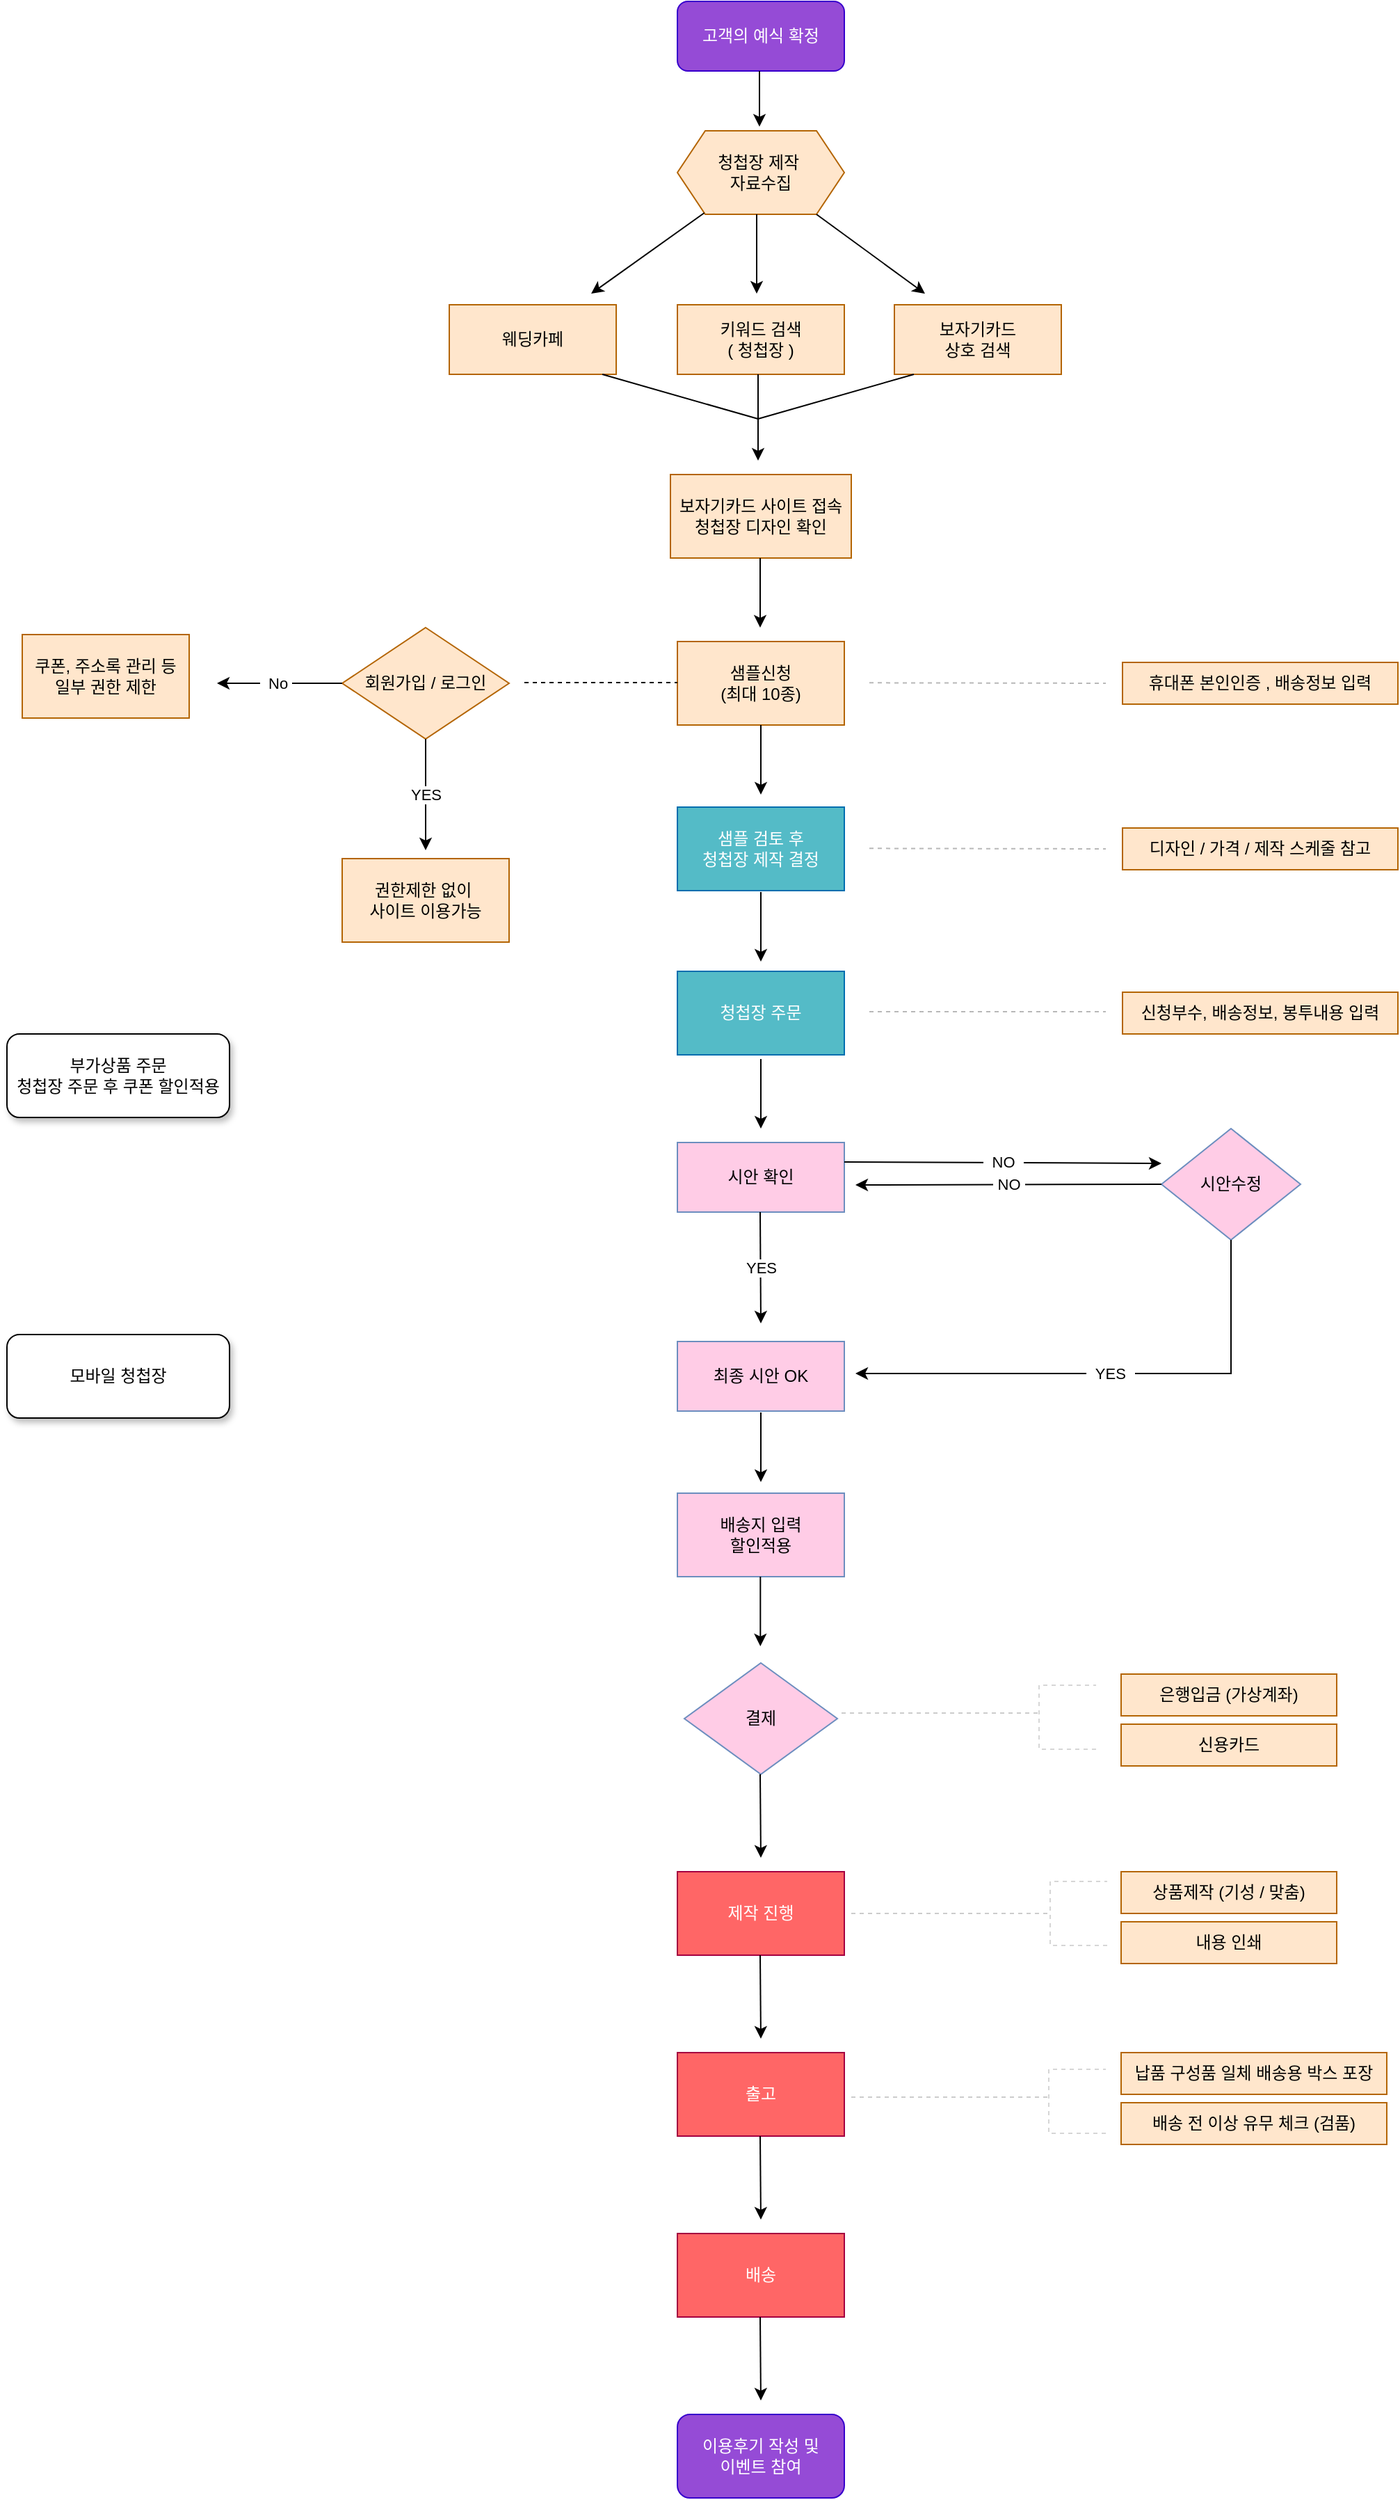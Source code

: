 <mxfile version="16.2.4" type="github">
  <diagram id="RwgmKmacjplYaZAbFEFn" name="Page-1">
    <mxGraphModel dx="1904" dy="1021" grid="1" gridSize="10" guides="1" tooltips="1" connect="1" arrows="1" fold="1" page="1" pageScale="1" pageWidth="1169" pageHeight="827" math="0" shadow="0">
      <root>
        <mxCell id="0" />
        <mxCell id="1" parent="0" />
        <mxCell id="7bloHGnxtMLxi0LwxBwS-1" value="고객의 예식 확정" style="rounded=1;whiteSpace=wrap;html=1;fillColor=#954BD6;strokeColor=#3700CC;fontColor=#ffffff;" parent="1" vertex="1">
          <mxGeometry x="522" y="40" width="120" height="50" as="geometry" />
        </mxCell>
        <mxCell id="7bloHGnxtMLxi0LwxBwS-2" value="청첩장 제작&amp;nbsp;&lt;br&gt;자료수집" style="shape=hexagon;perimeter=hexagonPerimeter2;whiteSpace=wrap;html=1;fixedSize=1;fillColor=#FFE6CC;strokeColor=#b46504;gradientColor=none;" parent="1" vertex="1">
          <mxGeometry x="522" y="133" width="120" height="60" as="geometry" />
        </mxCell>
        <mxCell id="7bloHGnxtMLxi0LwxBwS-7" value="보자기카드 사이트 접속&lt;br&gt;청첩장 디자인 확인" style="rounded=0;whiteSpace=wrap;html=1;fillColor=#FFE6CC;strokeColor=#b46504;gradientColor=none;" parent="1" vertex="1">
          <mxGeometry x="517" y="380" width="130" height="60" as="geometry" />
        </mxCell>
        <mxCell id="7bloHGnxtMLxi0LwxBwS-3" value="키워드 검색&lt;br&gt;( 청첩장 )" style="rounded=0;whiteSpace=wrap;html=1;fillColor=#FFE6CC;strokeColor=#b46504;gradientColor=none;" parent="1" vertex="1">
          <mxGeometry x="522" y="258" width="120" height="50" as="geometry" />
        </mxCell>
        <mxCell id="7bloHGnxtMLxi0LwxBwS-4" value="보자기카드&lt;br&gt;상호 검색" style="rounded=0;whiteSpace=wrap;html=1;fillColor=#FFE6CC;strokeColor=#b46504;gradientColor=none;" parent="1" vertex="1">
          <mxGeometry x="678" y="258" width="120" height="50" as="geometry" />
        </mxCell>
        <mxCell id="7bloHGnxtMLxi0LwxBwS-5" value="웨딩카페" style="rounded=0;whiteSpace=wrap;html=1;fillColor=#FFE6CC;strokeColor=#b46504;gradientColor=none;" parent="1" vertex="1">
          <mxGeometry x="358" y="258" width="120" height="50" as="geometry" />
        </mxCell>
        <mxCell id="e0fxTBYjFnkqFgtcv9nF-8" value="" style="edgeStyle=orthogonalEdgeStyle;rounded=0;orthogonalLoop=1;jettySize=auto;html=1;" parent="1" edge="1">
          <mxGeometry relative="1" as="geometry">
            <mxPoint x="581.5" y="440" as="sourcePoint" />
            <mxPoint x="581.5" y="490" as="targetPoint" />
          </mxGeometry>
        </mxCell>
        <mxCell id="e0fxTBYjFnkqFgtcv9nF-6" value="휴대폰 본인인증 , 배송정보 입력" style="rounded=0;whiteSpace=wrap;html=1;fillColor=#FFE6CC;strokeColor=#b46504;gradientColor=none;" parent="1" vertex="1">
          <mxGeometry x="842" y="515" width="198" height="30" as="geometry" />
        </mxCell>
        <mxCell id="e0fxTBYjFnkqFgtcv9nF-17" value="&lt;span style=&quot;color: rgb(0 , 0 , 0) ; font-family: &amp;#34;helvetica&amp;#34; ; font-size: 12px ; font-style: normal ; font-weight: 400 ; letter-spacing: normal ; text-align: center ; text-indent: 0px ; text-transform: none ; word-spacing: 0px ; display: inline ; float: none&quot;&gt;샘플신청&lt;/span&gt;&lt;br style=&quot;color: rgb(0 , 0 , 0) ; font-family: &amp;#34;helvetica&amp;#34; ; font-size: 12px ; font-style: normal ; font-weight: 400 ; letter-spacing: normal ; text-align: center ; text-indent: 0px ; text-transform: none ; word-spacing: 0px&quot;&gt;&lt;span style=&quot;color: rgb(0 , 0 , 0) ; font-family: &amp;#34;helvetica&amp;#34; ; font-size: 12px ; font-style: normal ; font-weight: 400 ; letter-spacing: normal ; text-align: center ; text-indent: 0px ; text-transform: none ; word-spacing: 0px ; display: inline ; float: none&quot;&gt;(최대 10종)&lt;/span&gt;" style="rounded=0;whiteSpace=wrap;html=1;fillColor=#FFE6CC;strokeColor=#b46504;gradientColor=none;" parent="1" vertex="1">
          <mxGeometry x="522" y="500" width="120" height="60" as="geometry" />
        </mxCell>
        <mxCell id="e0fxTBYjFnkqFgtcv9nF-19" value="회원가입 / 로그인" style="rhombus;whiteSpace=wrap;html=1;fillColor=#FFE6CC;strokeColor=#b46504;gradientColor=none;" parent="1" vertex="1">
          <mxGeometry x="281" y="490" width="120" height="80" as="geometry" />
        </mxCell>
        <mxCell id="e0fxTBYjFnkqFgtcv9nF-20" value="샘플 검토 후&lt;br&gt;청첩장 제작 결정" style="rounded=0;whiteSpace=wrap;html=1;fillColor=#54BBC7;fontColor=#ffffff;strokeColor=#006EAF;" parent="1" vertex="1">
          <mxGeometry x="522" y="619" width="120" height="60" as="geometry" />
        </mxCell>
        <mxCell id="e0fxTBYjFnkqFgtcv9nF-21" value="청첩장 주문" style="rounded=0;whiteSpace=wrap;html=1;fillColor=#54BBC7;fontColor=#ffffff;strokeColor=#006EAF;" parent="1" vertex="1">
          <mxGeometry x="522" y="737" width="120" height="60" as="geometry" />
        </mxCell>
        <mxCell id="e0fxTBYjFnkqFgtcv9nF-24" value="시안 확인" style="rounded=0;whiteSpace=wrap;html=1;fillColor=#FFCCE6;strokeColor=#6c8ebf;" parent="1" vertex="1">
          <mxGeometry x="522" y="860" width="120" height="50" as="geometry" />
        </mxCell>
        <mxCell id="e0fxTBYjFnkqFgtcv9nF-25" value="시안수정" style="rhombus;whiteSpace=wrap;html=1;fillColor=#FFCCE6;strokeColor=#6c8ebf;" parent="1" vertex="1">
          <mxGeometry x="870" y="850" width="100" height="80" as="geometry" />
        </mxCell>
        <mxCell id="e0fxTBYjFnkqFgtcv9nF-26" value="최종 시안 OK" style="rounded=0;whiteSpace=wrap;html=1;fillColor=#FFCCE6;strokeColor=#6c8ebf;" parent="1" vertex="1">
          <mxGeometry x="522" y="1003" width="120" height="50" as="geometry" />
        </mxCell>
        <mxCell id="e0fxTBYjFnkqFgtcv9nF-27" value="디자인 / 가격 / 제작 스케줄 참고" style="rounded=0;whiteSpace=wrap;html=1;fillColor=#FFE6CC;strokeColor=#b46504;gradientColor=none;" parent="1" vertex="1">
          <mxGeometry x="842" y="634" width="198" height="30" as="geometry" />
        </mxCell>
        <mxCell id="e0fxTBYjFnkqFgtcv9nF-28" value="신청부수, 배송정보, 봉투내용 입력" style="rounded=0;whiteSpace=wrap;html=1;fillColor=#FFE6CC;strokeColor=#b46504;gradientColor=none;" parent="1" vertex="1">
          <mxGeometry x="842" y="752" width="198" height="30" as="geometry" />
        </mxCell>
        <mxCell id="e0fxTBYjFnkqFgtcv9nF-29" value="결제" style="rhombus;whiteSpace=wrap;html=1;fillColor=#FFCCE6;strokeColor=#6c8ebf;" parent="1" vertex="1">
          <mxGeometry x="527" y="1234" width="110" height="80" as="geometry" />
        </mxCell>
        <mxCell id="e0fxTBYjFnkqFgtcv9nF-30" value="신용카드" style="rounded=0;whiteSpace=wrap;html=1;fillColor=#FFE6CC;strokeColor=#b46504;" parent="1" vertex="1">
          <mxGeometry x="841" y="1278" width="155" height="30" as="geometry" />
        </mxCell>
        <mxCell id="e0fxTBYjFnkqFgtcv9nF-31" value="은행입금 (가상계좌)" style="rounded=0;whiteSpace=wrap;html=1;fillColor=#FFE6CC;strokeColor=#b46504;" parent="1" vertex="1">
          <mxGeometry x="841" y="1242" width="155" height="30" as="geometry" />
        </mxCell>
        <mxCell id="e0fxTBYjFnkqFgtcv9nF-32" value="제작 진행" style="rounded=0;whiteSpace=wrap;html=1;fillColor=#FF6666;fontColor=#ffffff;strokeColor=#A50040;" parent="1" vertex="1">
          <mxGeometry x="522" y="1384" width="120" height="60" as="geometry" />
        </mxCell>
        <mxCell id="e0fxTBYjFnkqFgtcv9nF-33" value="출고" style="rounded=0;whiteSpace=wrap;html=1;fillColor=#FF6666;fontColor=#ffffff;strokeColor=#A50040;" parent="1" vertex="1">
          <mxGeometry x="522" y="1514" width="120" height="60" as="geometry" />
        </mxCell>
        <mxCell id="e0fxTBYjFnkqFgtcv9nF-34" value="배송" style="rounded=0;whiteSpace=wrap;html=1;fillColor=#FF6666;fontColor=#ffffff;strokeColor=#A50040;" parent="1" vertex="1">
          <mxGeometry x="522" y="1644" width="120" height="60" as="geometry" />
        </mxCell>
        <mxCell id="e0fxTBYjFnkqFgtcv9nF-35" value="이용후기 작성 및&lt;br&gt;이벤트 참여" style="rounded=1;whiteSpace=wrap;html=1;fillColor=#954BD6;fontColor=#ffffff;strokeColor=#3700CC;" parent="1" vertex="1">
          <mxGeometry x="522" y="1774" width="120" height="60" as="geometry" />
        </mxCell>
        <mxCell id="e0fxTBYjFnkqFgtcv9nF-37" value="" style="endArrow=classic;html=1;rounded=0;" parent="1" edge="1">
          <mxGeometry width="50" height="50" relative="1" as="geometry">
            <mxPoint x="581" y="90" as="sourcePoint" />
            <mxPoint x="581" y="130" as="targetPoint" />
          </mxGeometry>
        </mxCell>
        <mxCell id="e0fxTBYjFnkqFgtcv9nF-40" value="" style="endArrow=classic;html=1;rounded=0;" parent="1" edge="1">
          <mxGeometry width="50" height="50" relative="1" as="geometry">
            <mxPoint x="579" y="193" as="sourcePoint" />
            <mxPoint x="579" y="250" as="targetPoint" />
          </mxGeometry>
        </mxCell>
        <mxCell id="e0fxTBYjFnkqFgtcv9nF-41" value="" style="endArrow=classic;html=1;rounded=0;exitX=0.833;exitY=1;exitDx=0;exitDy=0;exitPerimeter=0;" parent="1" source="7bloHGnxtMLxi0LwxBwS-2" edge="1">
          <mxGeometry width="50" height="50" relative="1" as="geometry">
            <mxPoint x="589" y="203" as="sourcePoint" />
            <mxPoint x="700" y="250" as="targetPoint" />
          </mxGeometry>
        </mxCell>
        <mxCell id="e0fxTBYjFnkqFgtcv9nF-43" value="" style="endArrow=classic;html=1;rounded=0;" parent="1" source="7bloHGnxtMLxi0LwxBwS-2" edge="1">
          <mxGeometry width="50" height="50" relative="1" as="geometry">
            <mxPoint x="420" y="180" as="sourcePoint" />
            <mxPoint x="460" y="250" as="targetPoint" />
          </mxGeometry>
        </mxCell>
        <mxCell id="e0fxTBYjFnkqFgtcv9nF-51" value="" style="endArrow=none;html=1;rounded=0;" parent="1" edge="1">
          <mxGeometry width="50" height="50" relative="1" as="geometry">
            <mxPoint x="580" y="340" as="sourcePoint" />
            <mxPoint x="692" y="308" as="targetPoint" />
          </mxGeometry>
        </mxCell>
        <mxCell id="e0fxTBYjFnkqFgtcv9nF-50" value="" style="endArrow=classic;html=1;rounded=0;" parent="1" edge="1">
          <mxGeometry width="50" height="50" relative="1" as="geometry">
            <mxPoint x="580" y="308" as="sourcePoint" />
            <mxPoint x="580" y="370" as="targetPoint" />
          </mxGeometry>
        </mxCell>
        <mxCell id="e0fxTBYjFnkqFgtcv9nF-52" value="" style="endArrow=none;html=1;rounded=0;exitX=0.917;exitY=1;exitDx=0;exitDy=0;exitPerimeter=0;" parent="1" source="7bloHGnxtMLxi0LwxBwS-5" edge="1">
          <mxGeometry width="50" height="50" relative="1" as="geometry">
            <mxPoint x="450" y="310" as="sourcePoint" />
            <mxPoint x="580" y="340" as="targetPoint" />
          </mxGeometry>
        </mxCell>
        <mxCell id="e0fxTBYjFnkqFgtcv9nF-53" value="YES" style="endArrow=classic;html=1;rounded=0;exitX=0.5;exitY=1;exitDx=0;exitDy=0;" parent="1" source="e0fxTBYjFnkqFgtcv9nF-19" edge="1">
          <mxGeometry width="50" height="50" relative="1" as="geometry">
            <mxPoint x="361" y="679" as="sourcePoint" />
            <mxPoint x="341" y="650" as="targetPoint" />
          </mxGeometry>
        </mxCell>
        <mxCell id="e0fxTBYjFnkqFgtcv9nF-54" value="&amp;nbsp;" style="endArrow=classic;html=1;rounded=0;exitX=0.5;exitY=1;exitDx=0;exitDy=0;" parent="1" edge="1">
          <mxGeometry width="50" height="50" relative="1" as="geometry">
            <mxPoint x="281" y="530" as="sourcePoint" />
            <mxPoint x="191" y="530" as="targetPoint" />
          </mxGeometry>
        </mxCell>
        <mxCell id="e0fxTBYjFnkqFgtcv9nF-55" value="&amp;nbsp; No&amp;nbsp;" style="edgeLabel;html=1;align=center;verticalAlign=middle;resizable=0;points=[];" parent="e0fxTBYjFnkqFgtcv9nF-54" vertex="1" connectable="0">
          <mxGeometry x="0.086" relative="1" as="geometry">
            <mxPoint x="1" as="offset" />
          </mxGeometry>
        </mxCell>
        <mxCell id="e0fxTBYjFnkqFgtcv9nF-57" value="배송지 입력&lt;br&gt;할인적용" style="rounded=0;whiteSpace=wrap;html=1;fillColor=#FFCCE6;strokeColor=#6c8ebf;" parent="1" vertex="1">
          <mxGeometry x="522" y="1112" width="120" height="60" as="geometry" />
        </mxCell>
        <mxCell id="e0fxTBYjFnkqFgtcv9nF-58" value="쿠폰, 주소록 관리 등&lt;br&gt;일부 권한 제한" style="rounded=0;whiteSpace=wrap;html=1;fillColor=#FFE6CC;strokeColor=#b46504;gradientColor=none;" parent="1" vertex="1">
          <mxGeometry x="51" y="495" width="120" height="60" as="geometry" />
        </mxCell>
        <mxCell id="e0fxTBYjFnkqFgtcv9nF-59" value="권한제한 없이&amp;nbsp;&lt;br&gt;사이트 이용가능" style="rounded=0;whiteSpace=wrap;html=1;fillColor=#FFE6CC;strokeColor=#b46504;gradientColor=none;" parent="1" vertex="1">
          <mxGeometry x="281" y="656" width="120" height="60" as="geometry" />
        </mxCell>
        <mxCell id="e0fxTBYjFnkqFgtcv9nF-61" value="" style="endArrow=none;dashed=1;html=1;rounded=0;" parent="1" edge="1">
          <mxGeometry width="50" height="50" relative="1" as="geometry">
            <mxPoint x="412" y="529.5" as="sourcePoint" />
            <mxPoint x="522" y="529.5" as="targetPoint" />
          </mxGeometry>
        </mxCell>
        <mxCell id="e0fxTBYjFnkqFgtcv9nF-63" value="" style="endArrow=classic;html=1;rounded=0;exitX=0.5;exitY=1;exitDx=0;exitDy=0;" parent="1" source="e0fxTBYjFnkqFgtcv9nF-17" edge="1">
          <mxGeometry width="50" height="50" relative="1" as="geometry">
            <mxPoint x="570" y="620" as="sourcePoint" />
            <mxPoint x="582" y="610" as="targetPoint" />
          </mxGeometry>
        </mxCell>
        <mxCell id="e0fxTBYjFnkqFgtcv9nF-65" value="" style="endArrow=classic;html=1;rounded=0;" parent="1" edge="1">
          <mxGeometry width="50" height="50" relative="1" as="geometry">
            <mxPoint x="582" y="680" as="sourcePoint" />
            <mxPoint x="582" y="730" as="targetPoint" />
          </mxGeometry>
        </mxCell>
        <mxCell id="e0fxTBYjFnkqFgtcv9nF-66" value="" style="endArrow=classic;html=1;rounded=0;" parent="1" edge="1">
          <mxGeometry width="50" height="50" relative="1" as="geometry">
            <mxPoint x="582" y="800" as="sourcePoint" />
            <mxPoint x="582" y="850" as="targetPoint" />
          </mxGeometry>
        </mxCell>
        <mxCell id="e0fxTBYjFnkqFgtcv9nF-68" value="YES" style="endArrow=classic;html=1;rounded=0;" parent="1" edge="1">
          <mxGeometry width="50" height="50" relative="1" as="geometry">
            <mxPoint x="581.5" y="910" as="sourcePoint" />
            <mxPoint x="582" y="990" as="targetPoint" />
          </mxGeometry>
        </mxCell>
        <mxCell id="e0fxTBYjFnkqFgtcv9nF-72" value="" style="endArrow=classic;html=1;rounded=0;" parent="1" edge="1">
          <mxGeometry width="50" height="50" relative="1" as="geometry">
            <mxPoint x="581.5" y="1314" as="sourcePoint" />
            <mxPoint x="582" y="1374" as="targetPoint" />
          </mxGeometry>
        </mxCell>
        <mxCell id="e0fxTBYjFnkqFgtcv9nF-73" value="" style="endArrow=classic;html=1;rounded=0;" parent="1" edge="1">
          <mxGeometry width="50" height="50" relative="1" as="geometry">
            <mxPoint x="581.5" y="1444" as="sourcePoint" />
            <mxPoint x="582" y="1504" as="targetPoint" />
          </mxGeometry>
        </mxCell>
        <mxCell id="e0fxTBYjFnkqFgtcv9nF-74" value="" style="endArrow=classic;html=1;rounded=0;" parent="1" edge="1">
          <mxGeometry width="50" height="50" relative="1" as="geometry">
            <mxPoint x="581.5" y="1574" as="sourcePoint" />
            <mxPoint x="582" y="1634" as="targetPoint" />
          </mxGeometry>
        </mxCell>
        <mxCell id="e0fxTBYjFnkqFgtcv9nF-75" value="" style="endArrow=classic;html=1;rounded=0;" parent="1" edge="1">
          <mxGeometry width="50" height="50" relative="1" as="geometry">
            <mxPoint x="581.5" y="1704" as="sourcePoint" />
            <mxPoint x="582" y="1764" as="targetPoint" />
          </mxGeometry>
        </mxCell>
        <mxCell id="e0fxTBYjFnkqFgtcv9nF-78" value="" style="endArrow=classic;html=1;rounded=0;" parent="1" edge="1">
          <mxGeometry width="50" height="50" relative="1" as="geometry">
            <mxPoint x="582" y="1054" as="sourcePoint" />
            <mxPoint x="582" y="1104" as="targetPoint" />
          </mxGeometry>
        </mxCell>
        <mxCell id="e0fxTBYjFnkqFgtcv9nF-79" value="&amp;nbsp; YES&amp;nbsp;&amp;nbsp;" style="endArrow=classic;html=1;rounded=0;exitX=0.5;exitY=1;exitDx=0;exitDy=0;" parent="1" source="e0fxTBYjFnkqFgtcv9nF-25" edge="1">
          <mxGeometry width="50" height="50" relative="1" as="geometry">
            <mxPoint x="798" y="1026" as="sourcePoint" />
            <mxPoint x="650" y="1026" as="targetPoint" />
            <Array as="points">
              <mxPoint x="920" y="1026" />
            </Array>
          </mxGeometry>
        </mxCell>
        <mxCell id="e0fxTBYjFnkqFgtcv9nF-81" value="&amp;nbsp;NO&amp;nbsp;" style="endArrow=classic;html=1;rounded=0;" parent="1" edge="1">
          <mxGeometry width="50" height="50" relative="1" as="geometry">
            <mxPoint x="870" y="890" as="sourcePoint" />
            <mxPoint x="650" y="890.5" as="targetPoint" />
            <Array as="points">
              <mxPoint x="870" y="890" />
            </Array>
          </mxGeometry>
        </mxCell>
        <mxCell id="e0fxTBYjFnkqFgtcv9nF-86" value="&amp;nbsp; NO&amp;nbsp;&amp;nbsp;" style="endArrow=classic;html=1;rounded=0;" parent="1" edge="1">
          <mxGeometry width="50" height="50" relative="1" as="geometry">
            <mxPoint x="642" y="874" as="sourcePoint" />
            <mxPoint x="870" y="875" as="targetPoint" />
            <Array as="points">
              <mxPoint x="642" y="874" />
            </Array>
          </mxGeometry>
        </mxCell>
        <mxCell id="e0fxTBYjFnkqFgtcv9nF-90" value="" style="endArrow=none;dashed=1;html=1;rounded=0;fillColor=#f5f5f5;strokeColor=#B8B8B8;" parent="1" edge="1">
          <mxGeometry width="50" height="50" relative="1" as="geometry">
            <mxPoint x="660" y="529.66" as="sourcePoint" />
            <mxPoint x="830" y="530" as="targetPoint" />
          </mxGeometry>
        </mxCell>
        <mxCell id="e0fxTBYjFnkqFgtcv9nF-91" value="" style="endArrow=none;dashed=1;html=1;rounded=0;fillColor=#f5f5f5;strokeColor=#B8B8B8;" parent="1" edge="1">
          <mxGeometry width="50" height="50" relative="1" as="geometry">
            <mxPoint x="660" y="648.66" as="sourcePoint" />
            <mxPoint x="830" y="649" as="targetPoint" />
          </mxGeometry>
        </mxCell>
        <mxCell id="e0fxTBYjFnkqFgtcv9nF-93" value="" style="endArrow=none;dashed=1;html=1;rounded=0;fillColor=#f5f5f5;strokeColor=#B8B8B8;" parent="1" edge="1">
          <mxGeometry width="50" height="50" relative="1" as="geometry">
            <mxPoint x="660" y="766.0" as="sourcePoint" />
            <mxPoint x="830" y="766" as="targetPoint" />
          </mxGeometry>
        </mxCell>
        <mxCell id="e0fxTBYjFnkqFgtcv9nF-94" value="" style="endArrow=classic;html=1;rounded=0;" parent="1" edge="1">
          <mxGeometry width="50" height="50" relative="1" as="geometry">
            <mxPoint x="581.66" y="1172" as="sourcePoint" />
            <mxPoint x="581.66" y="1222" as="targetPoint" />
          </mxGeometry>
        </mxCell>
        <mxCell id="e0fxTBYjFnkqFgtcv9nF-95" value="모바일 청첩장" style="rounded=1;whiteSpace=wrap;html=1;shadow=1;" parent="1" vertex="1">
          <mxGeometry x="40" y="998" width="160" height="60" as="geometry" />
        </mxCell>
        <mxCell id="e0fxTBYjFnkqFgtcv9nF-96" value="부가상품 주문&lt;br&gt;청첩장 주문 후 쿠폰 할인적용" style="rounded=1;whiteSpace=wrap;html=1;shadow=1;glass=0;" parent="1" vertex="1">
          <mxGeometry x="40" y="782" width="160" height="60" as="geometry" />
        </mxCell>
        <mxCell id="e0fxTBYjFnkqFgtcv9nF-98" value="상품제작 (기성 / 맞춤)" style="rounded=0;whiteSpace=wrap;html=1;fillColor=#FFE6CC;strokeColor=#b46504;" parent="1" vertex="1">
          <mxGeometry x="841" y="1384" width="155" height="30" as="geometry" />
        </mxCell>
        <mxCell id="e0fxTBYjFnkqFgtcv9nF-99" value="내용 인쇄" style="rounded=0;whiteSpace=wrap;html=1;fillColor=#FFE6CC;strokeColor=#b46504;" parent="1" vertex="1">
          <mxGeometry x="841" y="1420" width="155" height="30" as="geometry" />
        </mxCell>
        <mxCell id="e0fxTBYjFnkqFgtcv9nF-100" value="납품 구성품 일체 배송용 박스 포장" style="rounded=0;whiteSpace=wrap;html=1;fillColor=#FFE6CC;strokeColor=#b46504;" parent="1" vertex="1">
          <mxGeometry x="841" y="1514" width="191" height="30" as="geometry" />
        </mxCell>
        <mxCell id="e0fxTBYjFnkqFgtcv9nF-101" value="배송 전 이상 유무 체크 (검품)" style="rounded=0;whiteSpace=wrap;html=1;fillColor=#FFE6CC;strokeColor=#b46504;" parent="1" vertex="1">
          <mxGeometry x="841" y="1550" width="191" height="30" as="geometry" />
        </mxCell>
        <mxCell id="bmNd_BosTsZR-IJBT62M-3" value="" style="group" vertex="1" connectable="0" parent="1">
          <mxGeometry x="647" y="1394" width="143" height="46" as="geometry" />
        </mxCell>
        <mxCell id="e0fxTBYjFnkqFgtcv9nF-102" value="" style="endArrow=none;dashed=1;html=1;rounded=0;fillColor=#f5f5f5;strokeColor=#cccccc;" parent="bmNd_BosTsZR-IJBT62M-3" edge="1">
          <mxGeometry width="50" height="50" relative="1" as="geometry">
            <mxPoint y="20" as="sourcePoint" />
            <mxPoint x="143" y="20" as="targetPoint" />
          </mxGeometry>
        </mxCell>
        <mxCell id="bmNd_BosTsZR-IJBT62M-5" value="" style="group" vertex="1" connectable="0" parent="1">
          <mxGeometry x="647" y="1526" width="143" height="46" as="geometry" />
        </mxCell>
        <mxCell id="bmNd_BosTsZR-IJBT62M-6" value="" style="endArrow=none;dashed=1;html=1;rounded=0;fillColor=#f5f5f5;strokeColor=#cccccc;" edge="1" parent="bmNd_BosTsZR-IJBT62M-5">
          <mxGeometry width="50" height="50" relative="1" as="geometry">
            <mxPoint y="20" as="sourcePoint" />
            <mxPoint x="143" y="20" as="targetPoint" />
          </mxGeometry>
        </mxCell>
        <mxCell id="bmNd_BosTsZR-IJBT62M-7" value="" style="endArrow=none;dashed=1;html=1;rounded=0;strokeColor=#D6D6D6;" edge="1" parent="bmNd_BosTsZR-IJBT62M-5">
          <mxGeometry width="50" height="50" relative="1" as="geometry">
            <mxPoint x="183" y="46" as="sourcePoint" />
            <mxPoint x="183" as="targetPoint" />
            <Array as="points">
              <mxPoint x="142" y="46" />
              <mxPoint x="142" y="26" />
              <mxPoint x="142" />
            </Array>
          </mxGeometry>
        </mxCell>
        <mxCell id="bmNd_BosTsZR-IJBT62M-9" value="" style="group" vertex="1" connectable="0" parent="1">
          <mxGeometry x="640" y="1250" width="143" height="46" as="geometry" />
        </mxCell>
        <mxCell id="bmNd_BosTsZR-IJBT62M-10" value="" style="endArrow=none;dashed=1;html=1;rounded=0;fillColor=#f5f5f5;strokeColor=#cccccc;" edge="1" parent="bmNd_BosTsZR-IJBT62M-9">
          <mxGeometry width="50" height="50" relative="1" as="geometry">
            <mxPoint y="20" as="sourcePoint" />
            <mxPoint x="143" y="20" as="targetPoint" />
          </mxGeometry>
        </mxCell>
        <mxCell id="bmNd_BosTsZR-IJBT62M-11" value="" style="endArrow=none;dashed=1;html=1;rounded=0;strokeColor=#D6D6D6;" edge="1" parent="bmNd_BosTsZR-IJBT62M-9">
          <mxGeometry width="50" height="50" relative="1" as="geometry">
            <mxPoint x="183" y="46" as="sourcePoint" />
            <mxPoint x="183" as="targetPoint" />
            <Array as="points">
              <mxPoint x="142" y="46" />
              <mxPoint x="142" y="26" />
              <mxPoint x="142" />
            </Array>
          </mxGeometry>
        </mxCell>
        <mxCell id="bmNd_BosTsZR-IJBT62M-2" value="" style="endArrow=none;dashed=1;html=1;rounded=0;strokeColor=#D6D6D6;" edge="1" parent="1">
          <mxGeometry width="50" height="50" relative="1" as="geometry">
            <mxPoint x="831" y="1437" as="sourcePoint" />
            <mxPoint x="831" y="1391" as="targetPoint" />
            <Array as="points">
              <mxPoint x="790" y="1437" />
              <mxPoint x="790" y="1417" />
              <mxPoint x="790" y="1391" />
            </Array>
          </mxGeometry>
        </mxCell>
      </root>
    </mxGraphModel>
  </diagram>
</mxfile>
